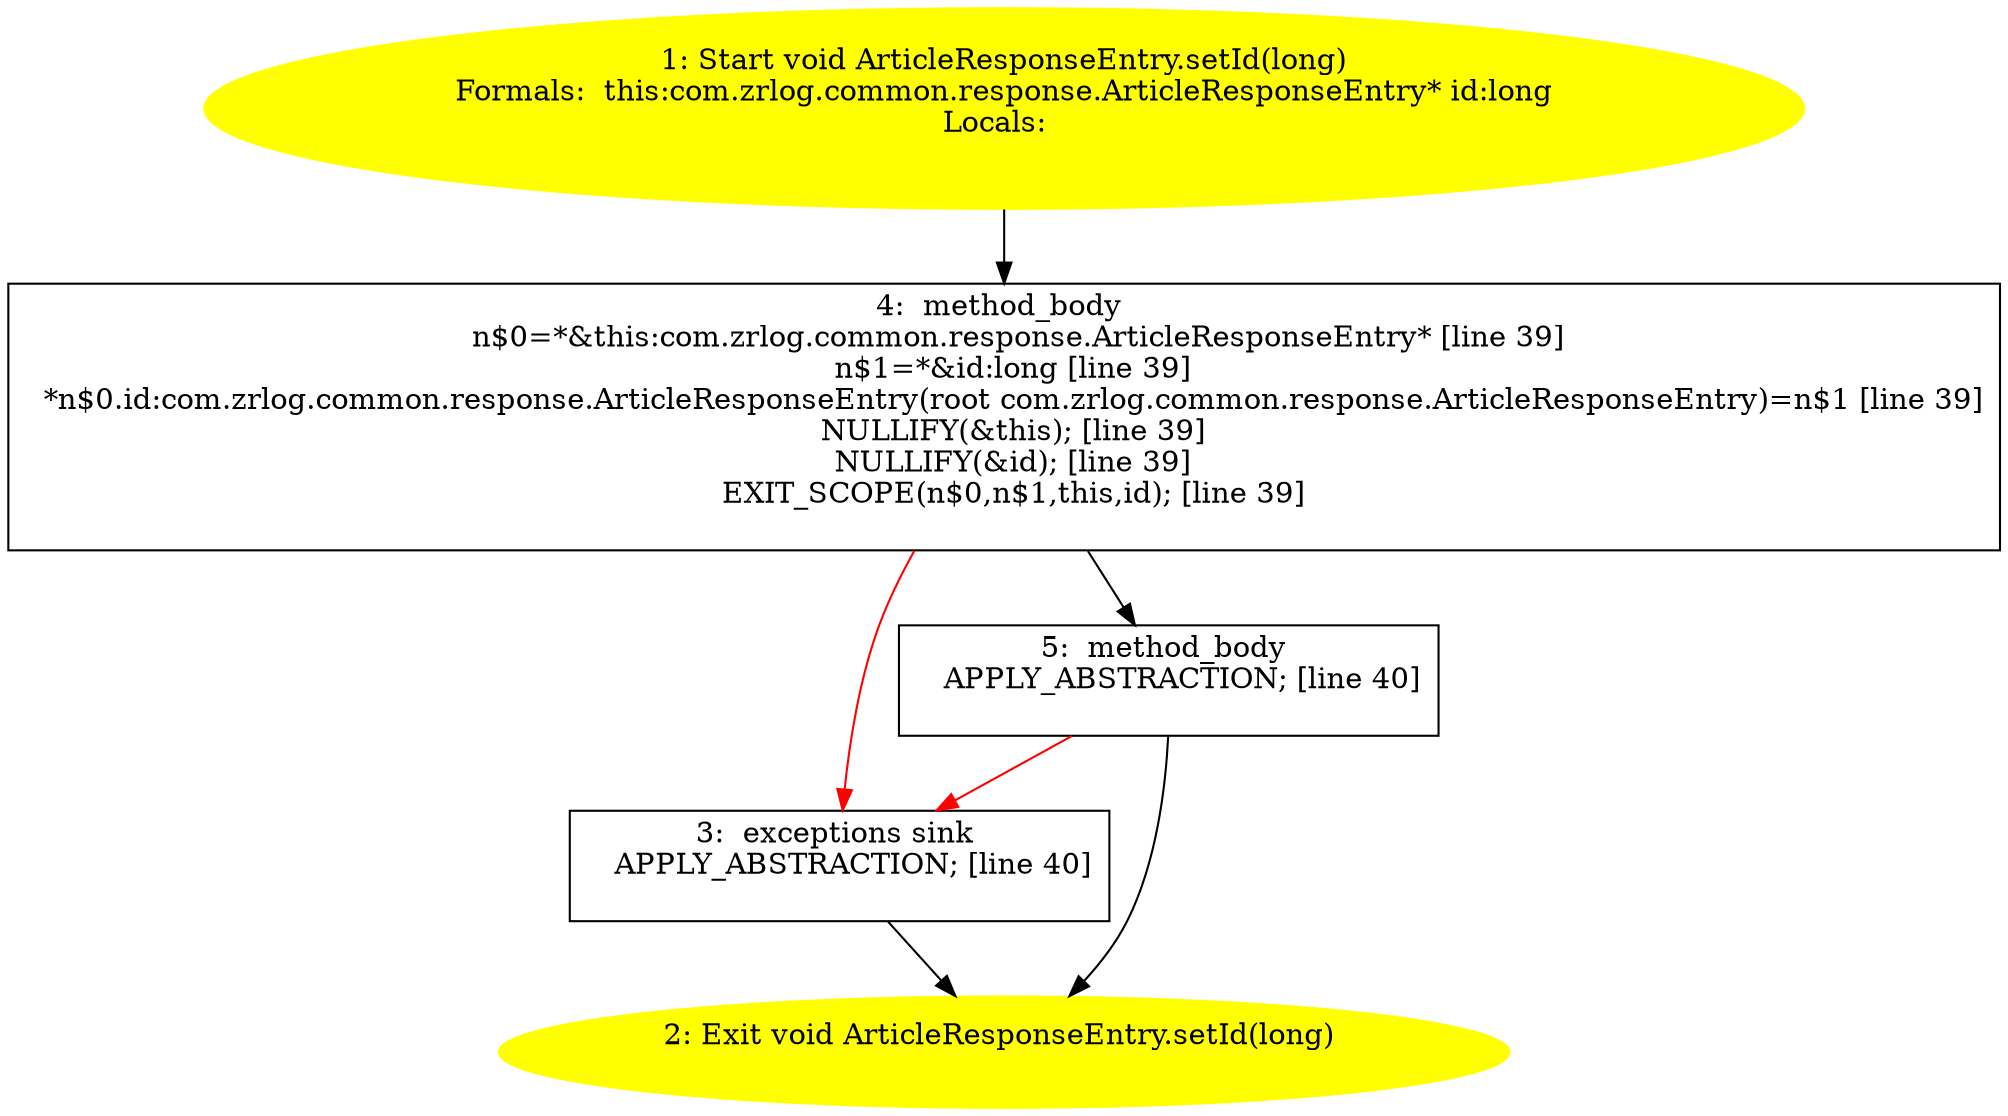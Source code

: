 /* @generated */
digraph cfg {
"com.zrlog.common.response.ArticleResponseEntry.setId(long):void.eb6d303be5d7d371b3906ef855987584_1" [label="1: Start void ArticleResponseEntry.setId(long)\nFormals:  this:com.zrlog.common.response.ArticleResponseEntry* id:long\nLocals:  \n  " color=yellow style=filled]
	

	 "com.zrlog.common.response.ArticleResponseEntry.setId(long):void.eb6d303be5d7d371b3906ef855987584_1" -> "com.zrlog.common.response.ArticleResponseEntry.setId(long):void.eb6d303be5d7d371b3906ef855987584_4" ;
"com.zrlog.common.response.ArticleResponseEntry.setId(long):void.eb6d303be5d7d371b3906ef855987584_2" [label="2: Exit void ArticleResponseEntry.setId(long) \n  " color=yellow style=filled]
	

"com.zrlog.common.response.ArticleResponseEntry.setId(long):void.eb6d303be5d7d371b3906ef855987584_3" [label="3:  exceptions sink \n   APPLY_ABSTRACTION; [line 40]\n " shape="box"]
	

	 "com.zrlog.common.response.ArticleResponseEntry.setId(long):void.eb6d303be5d7d371b3906ef855987584_3" -> "com.zrlog.common.response.ArticleResponseEntry.setId(long):void.eb6d303be5d7d371b3906ef855987584_2" ;
"com.zrlog.common.response.ArticleResponseEntry.setId(long):void.eb6d303be5d7d371b3906ef855987584_4" [label="4:  method_body \n   n$0=*&this:com.zrlog.common.response.ArticleResponseEntry* [line 39]\n  n$1=*&id:long [line 39]\n  *n$0.id:com.zrlog.common.response.ArticleResponseEntry(root com.zrlog.common.response.ArticleResponseEntry)=n$1 [line 39]\n  NULLIFY(&this); [line 39]\n  NULLIFY(&id); [line 39]\n  EXIT_SCOPE(n$0,n$1,this,id); [line 39]\n " shape="box"]
	

	 "com.zrlog.common.response.ArticleResponseEntry.setId(long):void.eb6d303be5d7d371b3906ef855987584_4" -> "com.zrlog.common.response.ArticleResponseEntry.setId(long):void.eb6d303be5d7d371b3906ef855987584_5" ;
	 "com.zrlog.common.response.ArticleResponseEntry.setId(long):void.eb6d303be5d7d371b3906ef855987584_4" -> "com.zrlog.common.response.ArticleResponseEntry.setId(long):void.eb6d303be5d7d371b3906ef855987584_3" [color="red" ];
"com.zrlog.common.response.ArticleResponseEntry.setId(long):void.eb6d303be5d7d371b3906ef855987584_5" [label="5:  method_body \n   APPLY_ABSTRACTION; [line 40]\n " shape="box"]
	

	 "com.zrlog.common.response.ArticleResponseEntry.setId(long):void.eb6d303be5d7d371b3906ef855987584_5" -> "com.zrlog.common.response.ArticleResponseEntry.setId(long):void.eb6d303be5d7d371b3906ef855987584_2" ;
	 "com.zrlog.common.response.ArticleResponseEntry.setId(long):void.eb6d303be5d7d371b3906ef855987584_5" -> "com.zrlog.common.response.ArticleResponseEntry.setId(long):void.eb6d303be5d7d371b3906ef855987584_3" [color="red" ];
}

